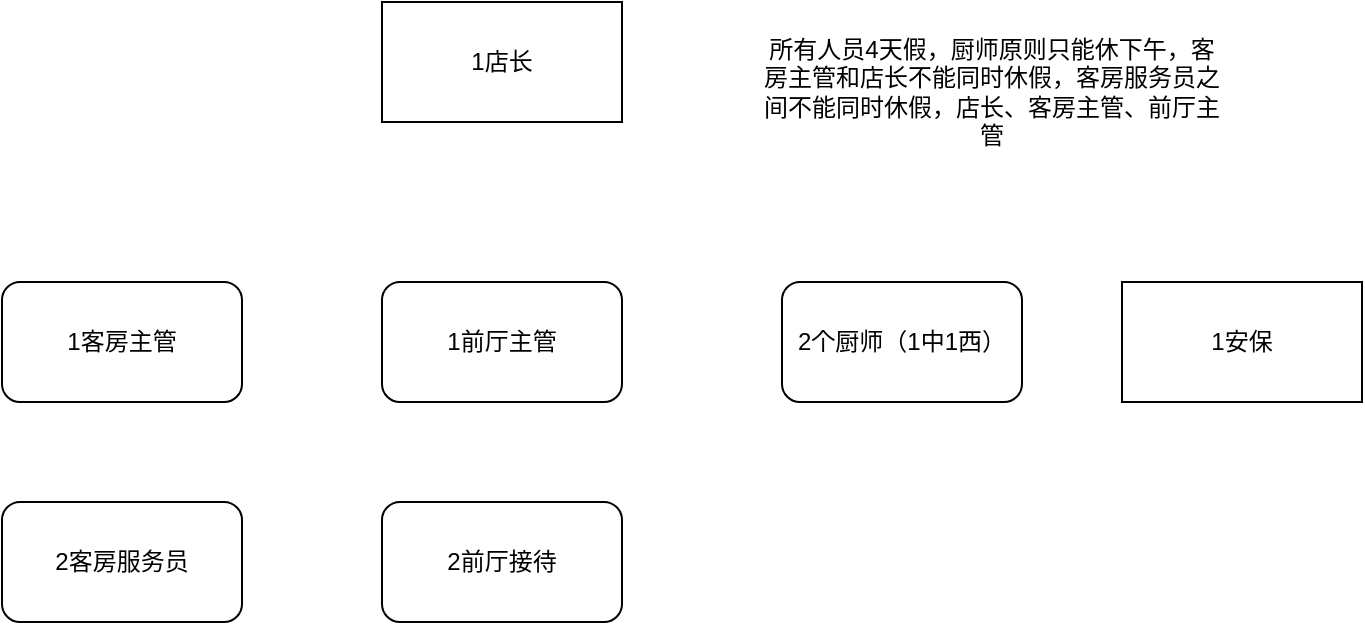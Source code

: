 <mxfile version="24.0.7" type="github">
  <diagram name="第 1 页" id="nli2a0px7a5wHF4IWzWp">
    <mxGraphModel dx="794" dy="454" grid="1" gridSize="10" guides="1" tooltips="1" connect="1" arrows="1" fold="1" page="1" pageScale="1" pageWidth="827" pageHeight="1169" math="0" shadow="0">
      <root>
        <mxCell id="0" />
        <mxCell id="1" parent="0" />
        <mxCell id="gSZpst11bAa-ROfK7w65-1" value="1店长" style="rounded=0;whiteSpace=wrap;html=1;" vertex="1" parent="1">
          <mxGeometry x="400" y="50" width="120" height="60" as="geometry" />
        </mxCell>
        <mxCell id="gSZpst11bAa-ROfK7w65-2" value="2客房服务员" style="rounded=1;whiteSpace=wrap;html=1;" vertex="1" parent="1">
          <mxGeometry x="210" y="300" width="120" height="60" as="geometry" />
        </mxCell>
        <mxCell id="gSZpst11bAa-ROfK7w65-3" value="1客房主管" style="rounded=1;whiteSpace=wrap;html=1;" vertex="1" parent="1">
          <mxGeometry x="210" y="190" width="120" height="60" as="geometry" />
        </mxCell>
        <mxCell id="gSZpst11bAa-ROfK7w65-4" value="1前厅主管" style="rounded=1;whiteSpace=wrap;html=1;" vertex="1" parent="1">
          <mxGeometry x="400" y="190" width="120" height="60" as="geometry" />
        </mxCell>
        <mxCell id="gSZpst11bAa-ROfK7w65-5" value="2前厅接待" style="rounded=1;whiteSpace=wrap;html=1;" vertex="1" parent="1">
          <mxGeometry x="400" y="300" width="120" height="60" as="geometry" />
        </mxCell>
        <mxCell id="gSZpst11bAa-ROfK7w65-6" value="2个厨师（1中1西）" style="rounded=1;whiteSpace=wrap;html=1;" vertex="1" parent="1">
          <mxGeometry x="600" y="190" width="120" height="60" as="geometry" />
        </mxCell>
        <mxCell id="gSZpst11bAa-ROfK7w65-7" value="1安保" style="rounded=0;whiteSpace=wrap;html=1;" vertex="1" parent="1">
          <mxGeometry x="770" y="190" width="120" height="60" as="geometry" />
        </mxCell>
        <mxCell id="gSZpst11bAa-ROfK7w65-8" value="所有人员4天假，厨师原则只能休下午，客房主管和店长不能同时休假，客房服务员之间不能同时休假，店长、客房主管、前厅主管" style="text;html=1;align=center;verticalAlign=middle;whiteSpace=wrap;rounded=0;" vertex="1" parent="1">
          <mxGeometry x="590" y="50" width="230" height="90" as="geometry" />
        </mxCell>
      </root>
    </mxGraphModel>
  </diagram>
</mxfile>
